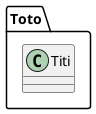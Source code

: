 {
  "sha1": "933oqlsvvbwtobl258yrjo93v9e9zv",
  "insertion": {
    "when": "2024-05-30T20:48:21.590Z",
    "user": "plantuml@gmail.com"
  }
}
@startuml
class Toto
package Toto {
  class Titi
}
@enduml
